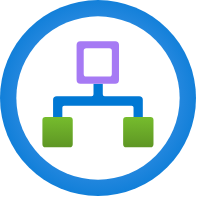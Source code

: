 <mxfile version="28.0.5">
  <diagram name="Página-1" id="GaKZNHGlAN73U_5XXHMx">
    <mxGraphModel dx="1344" dy="786" grid="1" gridSize="10" guides="1" tooltips="1" connect="1" arrows="1" fold="1" page="1" pageScale="1" pageWidth="827" pageHeight="1169" math="0" shadow="0">
      <root>
        <mxCell id="0" />
        <mxCell id="1" parent="0" />
        <mxCell id="gINzZaWmVPl8_k8qFtEF-1" value="" style="image;aspect=fixed;html=1;points=[];align=center;fontSize=12;image=img/lib/azure2/integration/Integration_Service_Environments.svg;" vertex="1" parent="1">
          <mxGeometry x="330" y="220" width="98" height="98" as="geometry" />
        </mxCell>
      </root>
    </mxGraphModel>
  </diagram>
</mxfile>
